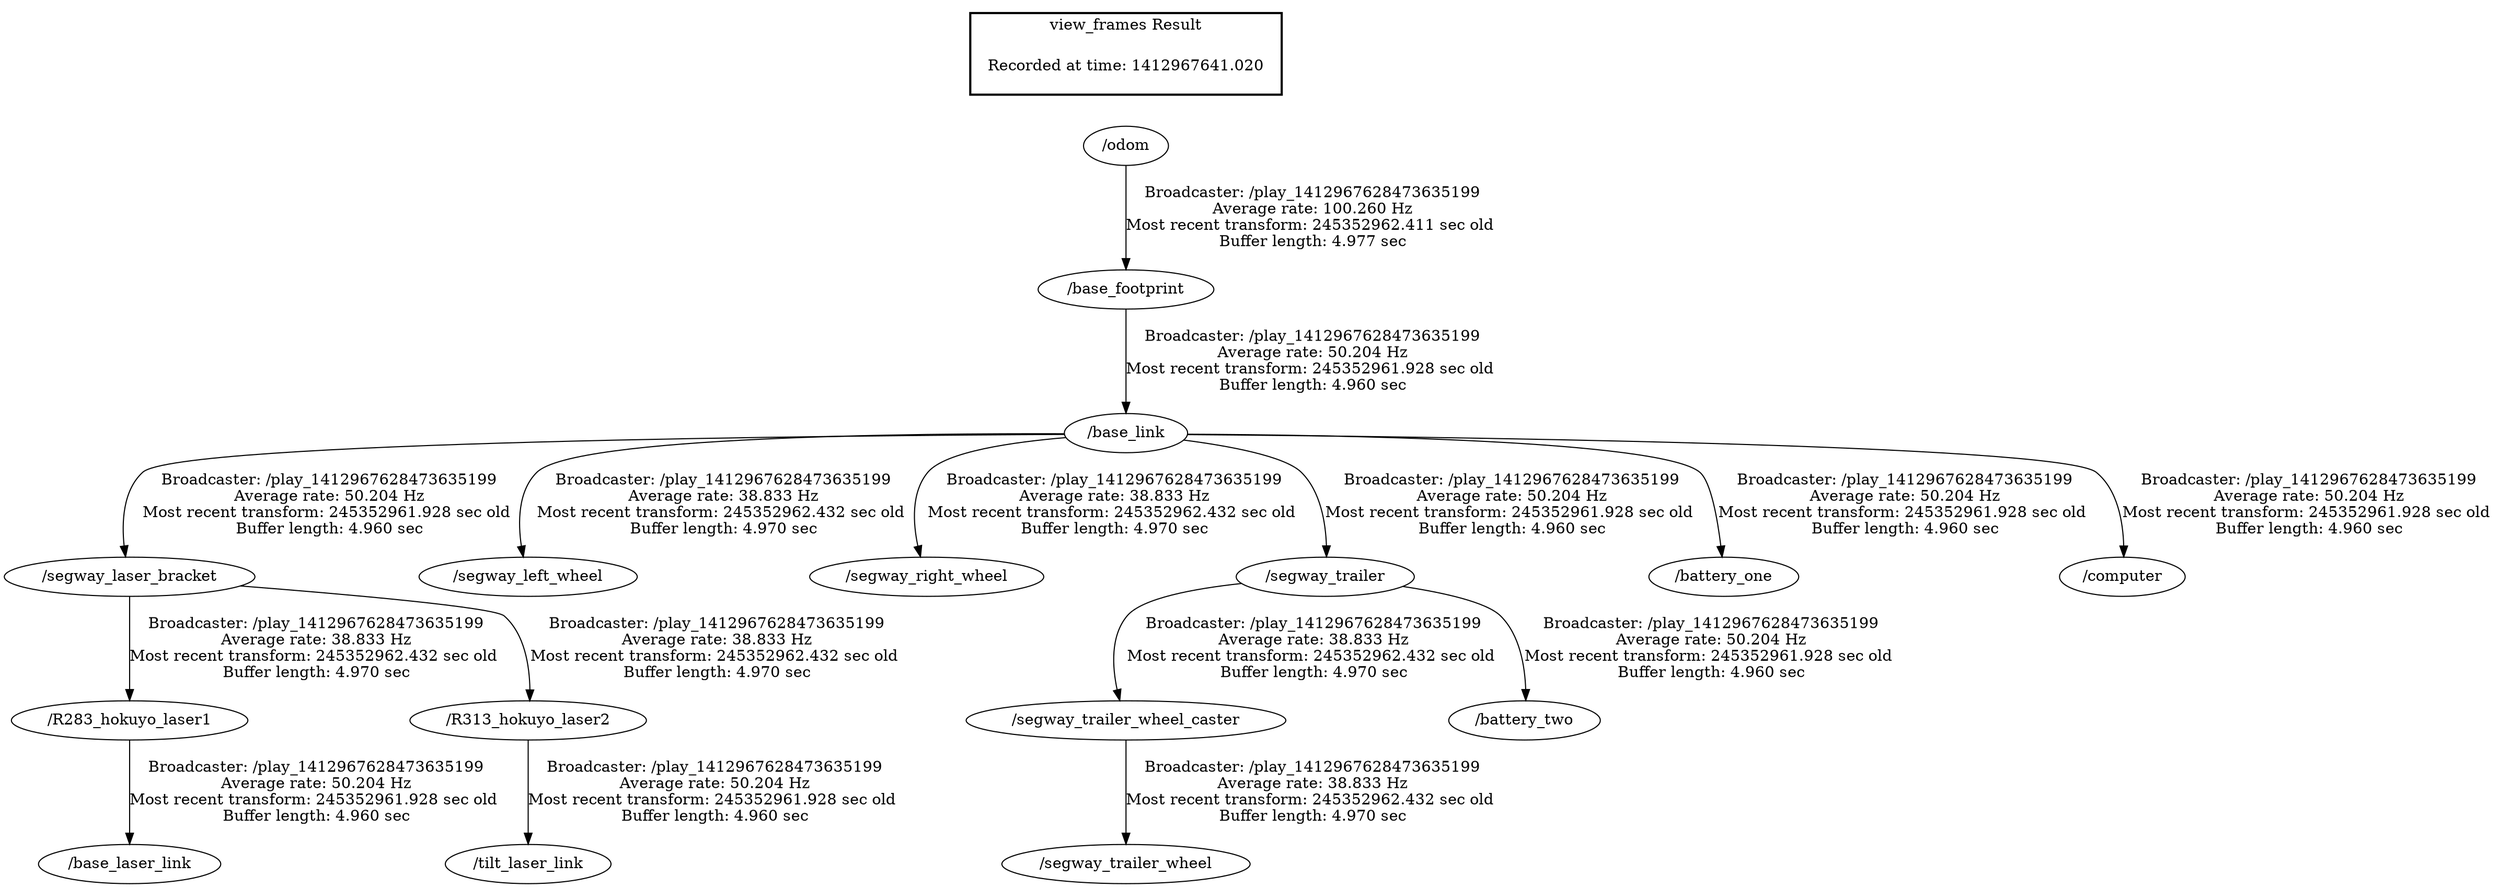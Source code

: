 digraph G {
"/odom" -> "/base_footprint"[label="Broadcaster: /play_1412967628473635199\nAverage rate: 100.260 Hz\nMost recent transform: 245352962.411 sec old \nBuffer length: 4.977 sec\n"];
"/segway_laser_bracket" -> "/R283_hokuyo_laser1"[label="Broadcaster: /play_1412967628473635199\nAverage rate: 38.833 Hz\nMost recent transform: 245352962.432 sec old \nBuffer length: 4.970 sec\n"];
"/base_link" -> "/segway_laser_bracket"[label="Broadcaster: /play_1412967628473635199\nAverage rate: 50.204 Hz\nMost recent transform: 245352961.928 sec old \nBuffer length: 4.960 sec\n"];
"/segway_laser_bracket" -> "/R313_hokuyo_laser2"[label="Broadcaster: /play_1412967628473635199\nAverage rate: 38.833 Hz\nMost recent transform: 245352962.432 sec old \nBuffer length: 4.970 sec\n"];
"/base_link" -> "/segway_left_wheel"[label="Broadcaster: /play_1412967628473635199\nAverage rate: 38.833 Hz\nMost recent transform: 245352962.432 sec old \nBuffer length: 4.970 sec\n"];
"/base_footprint" -> "/base_link"[label="Broadcaster: /play_1412967628473635199\nAverage rate: 50.204 Hz\nMost recent transform: 245352961.928 sec old \nBuffer length: 4.960 sec\n"];
"/base_link" -> "/segway_right_wheel"[label="Broadcaster: /play_1412967628473635199\nAverage rate: 38.833 Hz\nMost recent transform: 245352962.432 sec old \nBuffer length: 4.970 sec\n"];
"/segway_trailer" -> "/segway_trailer_wheel_caster"[label="Broadcaster: /play_1412967628473635199\nAverage rate: 38.833 Hz\nMost recent transform: 245352962.432 sec old \nBuffer length: 4.970 sec\n"];
"/base_link" -> "/segway_trailer"[label="Broadcaster: /play_1412967628473635199\nAverage rate: 50.204 Hz\nMost recent transform: 245352961.928 sec old \nBuffer length: 4.960 sec\n"];
"/segway_trailer_wheel_caster" -> "/segway_trailer_wheel"[label="Broadcaster: /play_1412967628473635199\nAverage rate: 38.833 Hz\nMost recent transform: 245352962.432 sec old \nBuffer length: 4.970 sec\n"];
"/R283_hokuyo_laser1" -> "/base_laser_link"[label="Broadcaster: /play_1412967628473635199\nAverage rate: 50.204 Hz\nMost recent transform: 245352961.928 sec old \nBuffer length: 4.960 sec\n"];
"/base_link" -> "/battery_one"[label="Broadcaster: /play_1412967628473635199\nAverage rate: 50.204 Hz\nMost recent transform: 245352961.928 sec old \nBuffer length: 4.960 sec\n"];
"/segway_trailer" -> "/battery_two"[label="Broadcaster: /play_1412967628473635199\nAverage rate: 50.204 Hz\nMost recent transform: 245352961.928 sec old \nBuffer length: 4.960 sec\n"];
"/base_link" -> "/computer"[label="Broadcaster: /play_1412967628473635199\nAverage rate: 50.204 Hz\nMost recent transform: 245352961.928 sec old \nBuffer length: 4.960 sec\n"];
"/R313_hokuyo_laser2" -> "/tilt_laser_link"[label="Broadcaster: /play_1412967628473635199\nAverage rate: 50.204 Hz\nMost recent transform: 245352961.928 sec old \nBuffer length: 4.960 sec\n"];
edge [style=invis];
 subgraph cluster_legend { style=bold; color=black; label ="view_frames Result";
"Recorded at time: 1412967641.020"[ shape=plaintext ] ;
 }->"/odom";
}